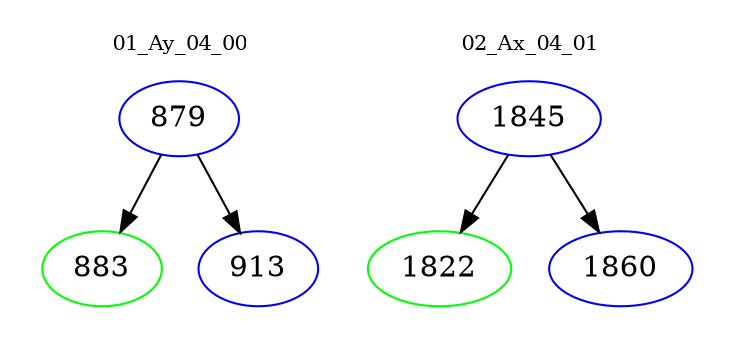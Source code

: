 digraph{
subgraph cluster_0 {
color = white
label = "01_Ay_04_00";
fontsize=10;
T0_879 [label="879", color="blue"]
T0_879 -> T0_883 [color="black"]
T0_883 [label="883", color="green"]
T0_879 -> T0_913 [color="black"]
T0_913 [label="913", color="blue"]
}
subgraph cluster_1 {
color = white
label = "02_Ax_04_01";
fontsize=10;
T1_1845 [label="1845", color="blue"]
T1_1845 -> T1_1822 [color="black"]
T1_1822 [label="1822", color="green"]
T1_1845 -> T1_1860 [color="black"]
T1_1860 [label="1860", color="blue"]
}
}
